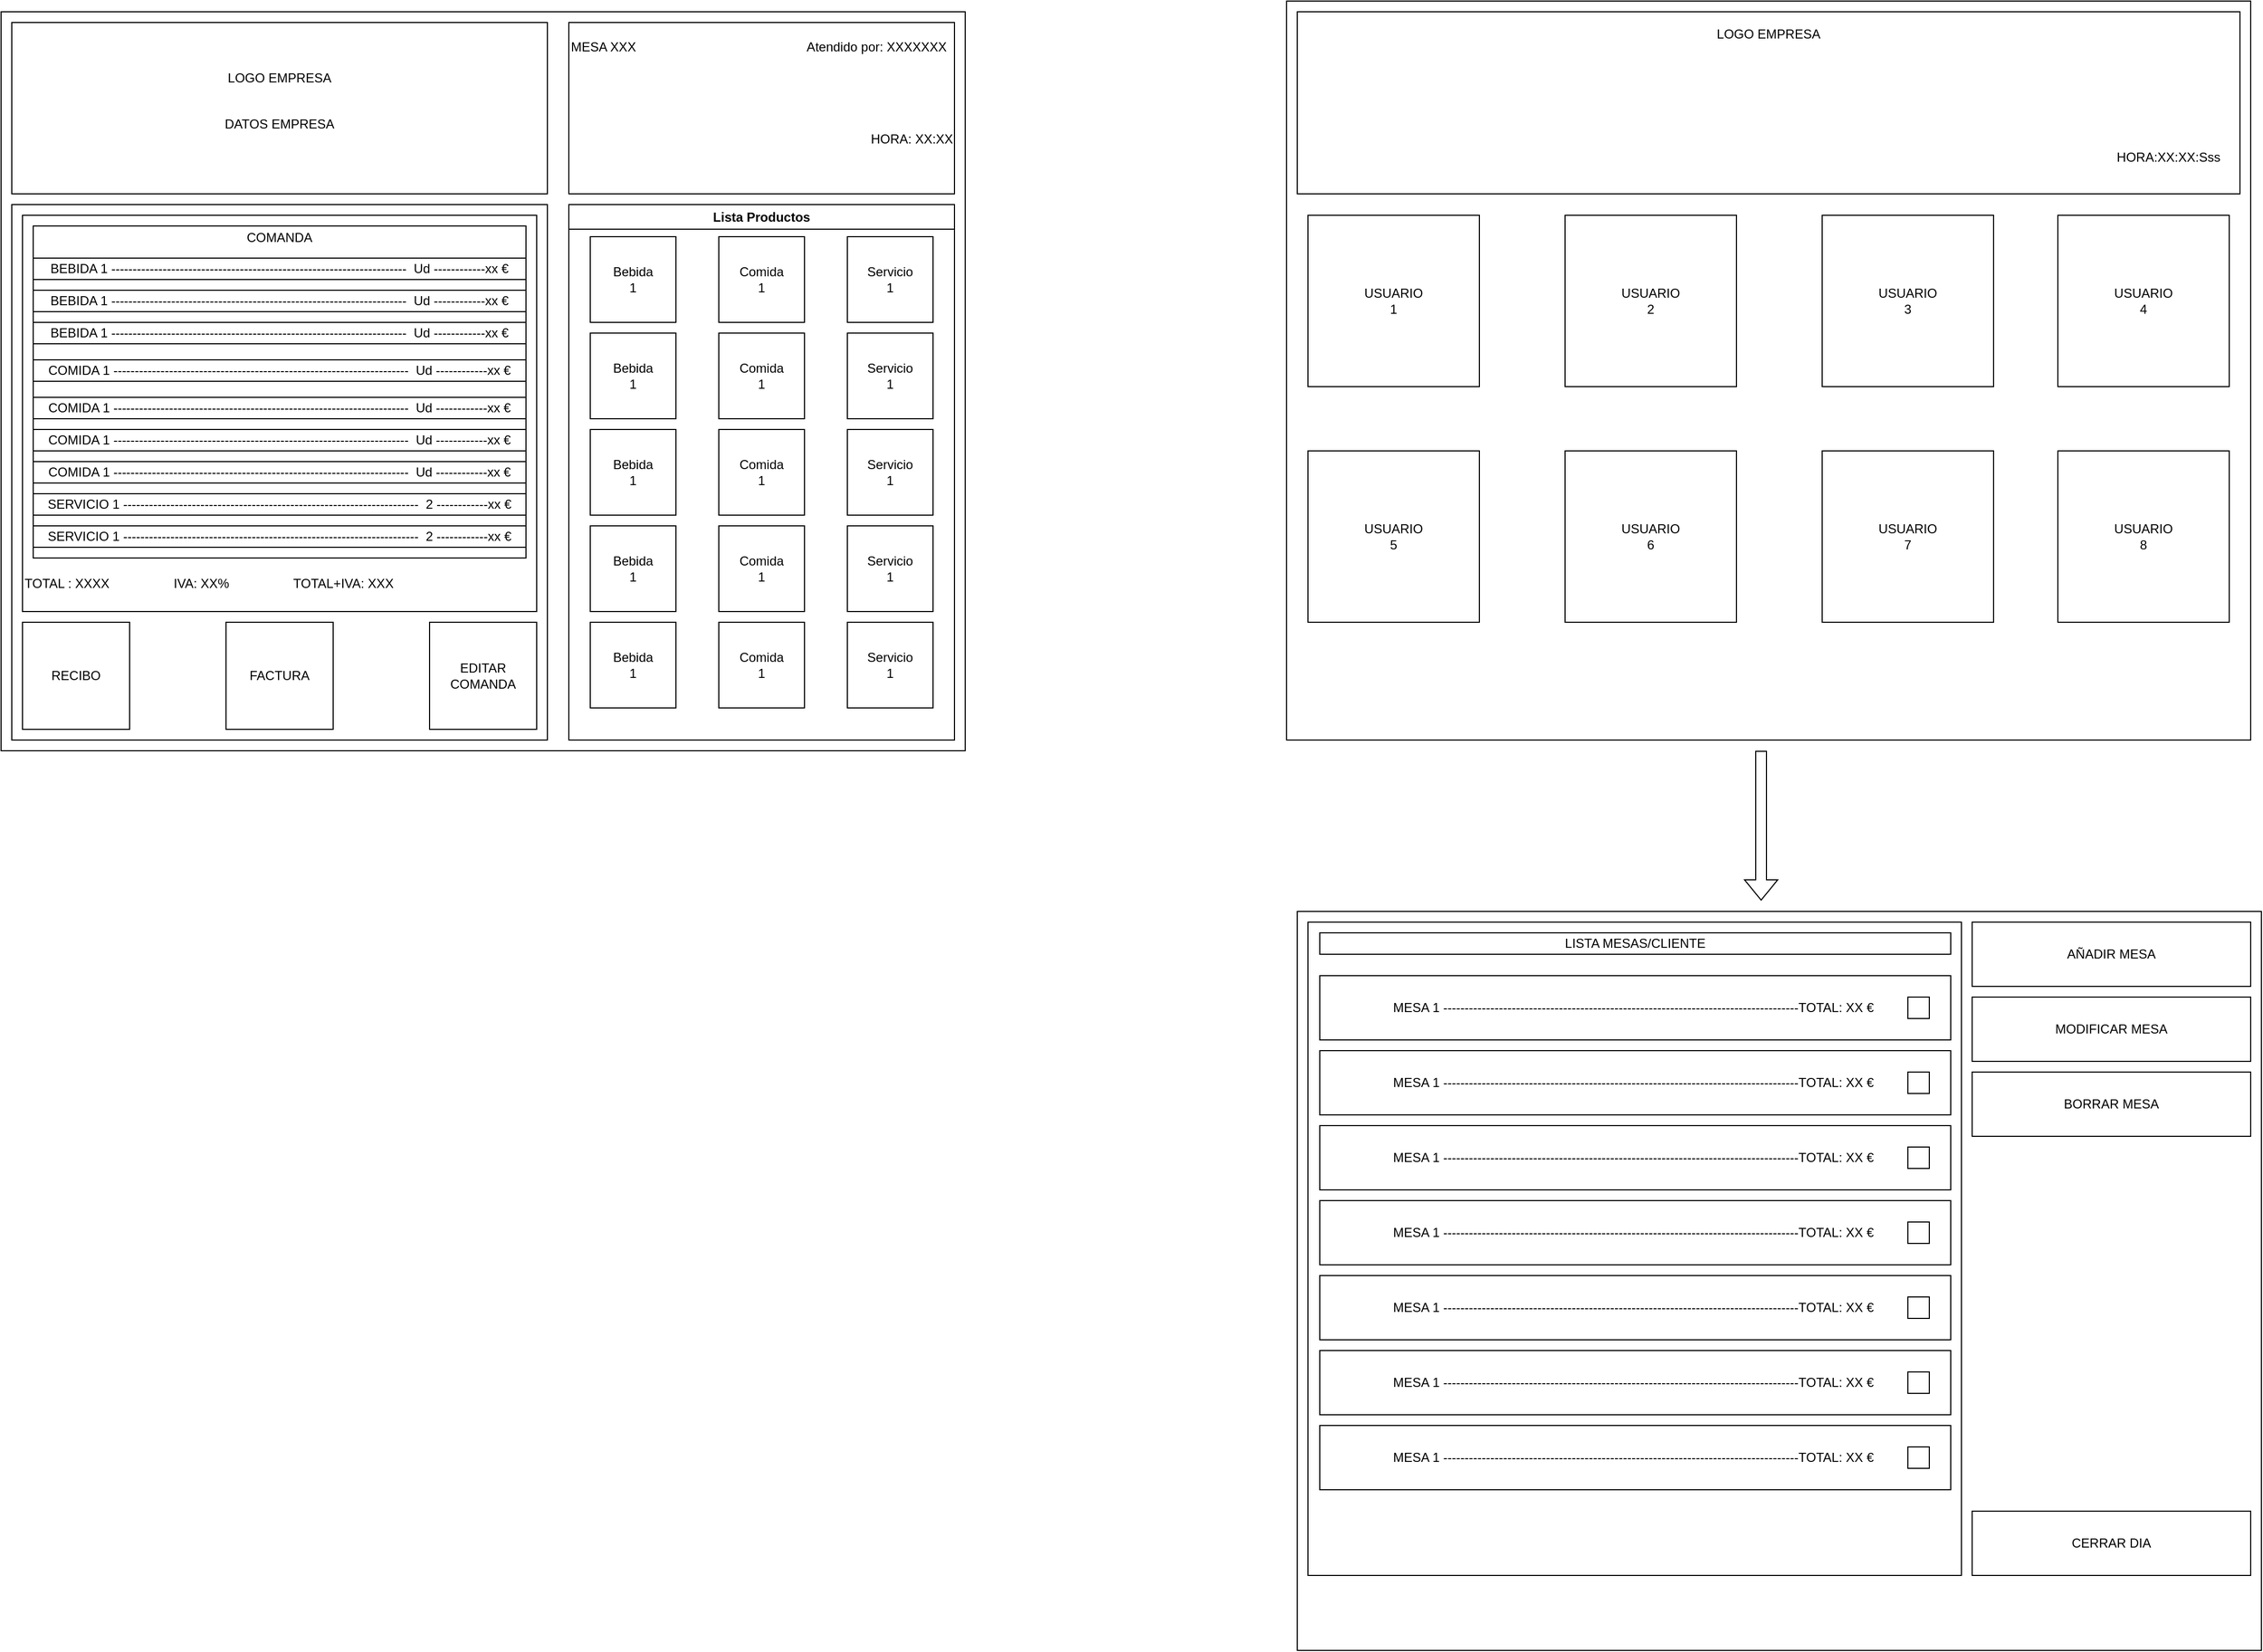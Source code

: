 <mxfile version="25.0.0">
  <diagram name="Página-1" id="6tgcw6o7fmHUCa92gxW-">
    <mxGraphModel dx="1434" dy="746" grid="1" gridSize="10" guides="1" tooltips="1" connect="1" arrows="1" fold="1" page="1" pageScale="1" pageWidth="827" pageHeight="1169" math="0" shadow="0">
      <root>
        <mxCell id="0" />
        <mxCell id="1" parent="0" />
        <mxCell id="gXYHgQvByhNv6nCS-I8w-2" value="" style="rounded=0;whiteSpace=wrap;html=1;" vertex="1" parent="1">
          <mxGeometry x="10" y="30" width="900" height="690" as="geometry" />
        </mxCell>
        <mxCell id="gXYHgQvByhNv6nCS-I8w-7" value="" style="whiteSpace=wrap;html=1;aspect=fixed;" vertex="1" parent="1">
          <mxGeometry x="20" y="210" width="500" height="500" as="geometry" />
        </mxCell>
        <mxCell id="gXYHgQvByhNv6nCS-I8w-47" value="&lt;div&gt;&lt;br&gt;&lt;/div&gt;&lt;div&gt;&lt;br&gt;&lt;/div&gt;&lt;div&gt;&lt;br&gt;&lt;/div&gt;&lt;div&gt;&lt;br&gt;&lt;/div&gt;&lt;div&gt;&lt;br&gt;&lt;/div&gt;&lt;div&gt;&lt;br&gt;&lt;/div&gt;&lt;div&gt;&lt;br&gt;&lt;/div&gt;&lt;div&gt;&lt;br&gt;&lt;/div&gt;&lt;div&gt;&lt;br&gt;&lt;/div&gt;&lt;div&gt;&lt;br&gt;&lt;/div&gt;&lt;div&gt;&lt;br&gt;&lt;/div&gt;&lt;div&gt;&lt;br&gt;&lt;/div&gt;&lt;div&gt;&lt;br&gt;&lt;/div&gt;&lt;div&gt;&lt;br&gt;&lt;/div&gt;&lt;div&gt;&lt;br&gt;&lt;/div&gt;&lt;div&gt;&lt;br&gt;&lt;/div&gt;&lt;div&gt;&lt;br&gt;&lt;/div&gt;&lt;div&gt;&lt;br&gt;&lt;/div&gt;&lt;div&gt;&lt;br&gt;&lt;/div&gt;&lt;div&gt;&lt;br&gt;&lt;/div&gt;&lt;div&gt;&lt;br&gt;&lt;/div&gt;&lt;div&gt;&lt;br&gt;&lt;/div&gt;TOTAL : XXXX&amp;nbsp; &amp;nbsp; &amp;nbsp; &amp;nbsp; &amp;nbsp; &amp;nbsp; &amp;nbsp; &amp;nbsp; &amp;nbsp; IVA: XX%&amp;nbsp; &amp;nbsp; &amp;nbsp; &amp;nbsp; &amp;nbsp; &amp;nbsp; &amp;nbsp; &amp;nbsp; &amp;nbsp; TOTAL+IVA: XXX&amp;nbsp; &amp;nbsp; &amp;nbsp; &amp;nbsp; &amp;nbsp; &amp;nbsp; &amp;nbsp;&amp;nbsp;" style="rounded=0;whiteSpace=wrap;html=1;align=left;" vertex="1" parent="1">
          <mxGeometry x="30" y="220" width="480" height="370" as="geometry" />
        </mxCell>
        <mxCell id="gXYHgQvByhNv6nCS-I8w-17" value="FACTURA" style="whiteSpace=wrap;html=1;aspect=fixed;" vertex="1" parent="1">
          <mxGeometry x="220" y="600" width="100" height="100" as="geometry" />
        </mxCell>
        <mxCell id="gXYHgQvByhNv6nCS-I8w-18" value="RECIBO" style="whiteSpace=wrap;html=1;aspect=fixed;" vertex="1" parent="1">
          <mxGeometry x="30" y="600" width="100" height="100" as="geometry" />
        </mxCell>
        <mxCell id="gXYHgQvByhNv6nCS-I8w-19" value="EDITAR COMANDA" style="whiteSpace=wrap;html=1;aspect=fixed;" vertex="1" parent="1">
          <mxGeometry x="410" y="600" width="100" height="100" as="geometry" />
        </mxCell>
        <mxCell id="gXYHgQvByhNv6nCS-I8w-26" style="edgeStyle=orthogonalEdgeStyle;rounded=0;orthogonalLoop=1;jettySize=auto;html=1;exitX=0.5;exitY=1;exitDx=0;exitDy=0;" edge="1" parent="1" source="gXYHgQvByhNv6nCS-I8w-7" target="gXYHgQvByhNv6nCS-I8w-7">
          <mxGeometry relative="1" as="geometry" />
        </mxCell>
        <mxCell id="gXYHgQvByhNv6nCS-I8w-27" value="Lista Productos" style="swimlane;whiteSpace=wrap;html=1;" vertex="1" parent="1">
          <mxGeometry x="540" y="210" width="360" height="500" as="geometry" />
        </mxCell>
        <mxCell id="gXYHgQvByhNv6nCS-I8w-28" value="Bebida&lt;div&gt;1&lt;/div&gt;" style="whiteSpace=wrap;html=1;aspect=fixed;" vertex="1" parent="gXYHgQvByhNv6nCS-I8w-27">
          <mxGeometry x="20" y="30" width="80" height="80" as="geometry" />
        </mxCell>
        <mxCell id="gXYHgQvByhNv6nCS-I8w-30" value="Bebida&lt;div&gt;1&lt;/div&gt;" style="whiteSpace=wrap;html=1;aspect=fixed;" vertex="1" parent="gXYHgQvByhNv6nCS-I8w-27">
          <mxGeometry x="20" y="300" width="80" height="80" as="geometry" />
        </mxCell>
        <mxCell id="gXYHgQvByhNv6nCS-I8w-29" value="Bebida&lt;div&gt;1&lt;/div&gt;" style="whiteSpace=wrap;html=1;aspect=fixed;" vertex="1" parent="gXYHgQvByhNv6nCS-I8w-27">
          <mxGeometry x="20" y="210" width="80" height="80" as="geometry" />
        </mxCell>
        <mxCell id="gXYHgQvByhNv6nCS-I8w-36" value="Comida&lt;div&gt;1&lt;/div&gt;" style="whiteSpace=wrap;html=1;aspect=fixed;" vertex="1" parent="gXYHgQvByhNv6nCS-I8w-27">
          <mxGeometry x="140" y="390" width="80" height="80" as="geometry" />
        </mxCell>
        <mxCell id="gXYHgQvByhNv6nCS-I8w-33" value="Comida&lt;div&gt;1&lt;/div&gt;" style="whiteSpace=wrap;html=1;aspect=fixed;" vertex="1" parent="gXYHgQvByhNv6nCS-I8w-27">
          <mxGeometry x="140" y="120" width="80" height="80" as="geometry" />
        </mxCell>
        <mxCell id="gXYHgQvByhNv6nCS-I8w-40" value="Servicio&lt;div&gt;1&lt;/div&gt;" style="whiteSpace=wrap;html=1;aspect=fixed;" vertex="1" parent="gXYHgQvByhNv6nCS-I8w-27">
          <mxGeometry x="260" y="210" width="80" height="80" as="geometry" />
        </mxCell>
        <mxCell id="gXYHgQvByhNv6nCS-I8w-41" value="Servicio&lt;div&gt;1&lt;/div&gt;" style="whiteSpace=wrap;html=1;aspect=fixed;" vertex="1" parent="gXYHgQvByhNv6nCS-I8w-27">
          <mxGeometry x="260" y="120" width="80" height="80" as="geometry" />
        </mxCell>
        <mxCell id="gXYHgQvByhNv6nCS-I8w-39" value="Servicio&lt;div&gt;1&lt;/div&gt;" style="whiteSpace=wrap;html=1;aspect=fixed;" vertex="1" parent="gXYHgQvByhNv6nCS-I8w-27">
          <mxGeometry x="260" y="300" width="80" height="80" as="geometry" />
        </mxCell>
        <mxCell id="gXYHgQvByhNv6nCS-I8w-35" value="Bebida&lt;div&gt;1&lt;/div&gt;" style="whiteSpace=wrap;html=1;aspect=fixed;" vertex="1" parent="gXYHgQvByhNv6nCS-I8w-27">
          <mxGeometry x="20" y="120" width="80" height="80" as="geometry" />
        </mxCell>
        <mxCell id="gXYHgQvByhNv6nCS-I8w-37" value="Comida&lt;div&gt;1&lt;/div&gt;" style="whiteSpace=wrap;html=1;aspect=fixed;" vertex="1" parent="gXYHgQvByhNv6nCS-I8w-27">
          <mxGeometry x="140" y="210" width="80" height="80" as="geometry" />
        </mxCell>
        <mxCell id="gXYHgQvByhNv6nCS-I8w-31" value="Bebida&lt;div&gt;1&lt;/div&gt;" style="whiteSpace=wrap;html=1;aspect=fixed;" vertex="1" parent="1">
          <mxGeometry x="560" y="600" width="80" height="80" as="geometry" />
        </mxCell>
        <mxCell id="gXYHgQvByhNv6nCS-I8w-32" value="Servicio&lt;div&gt;1&lt;/div&gt;" style="whiteSpace=wrap;html=1;aspect=fixed;" vertex="1" parent="1">
          <mxGeometry x="800" y="600" width="80" height="80" as="geometry" />
        </mxCell>
        <mxCell id="gXYHgQvByhNv6nCS-I8w-34" value="Comida&lt;div&gt;1&lt;/div&gt;" style="whiteSpace=wrap;html=1;aspect=fixed;" vertex="1" parent="1">
          <mxGeometry x="680" y="240" width="80" height="80" as="geometry" />
        </mxCell>
        <mxCell id="gXYHgQvByhNv6nCS-I8w-38" value="Servicio&lt;div&gt;1&lt;/div&gt;" style="whiteSpace=wrap;html=1;aspect=fixed;" vertex="1" parent="1">
          <mxGeometry x="800" y="240" width="80" height="80" as="geometry" />
        </mxCell>
        <mxCell id="gXYHgQvByhNv6nCS-I8w-42" value="Comida&lt;div&gt;1&lt;/div&gt;" style="whiteSpace=wrap;html=1;aspect=fixed;" vertex="1" parent="1">
          <mxGeometry x="680" y="510" width="80" height="80" as="geometry" />
        </mxCell>
        <mxCell id="gXYHgQvByhNv6nCS-I8w-48" value="LOGO EMPRESA&lt;div&gt;&lt;br&gt;&lt;/div&gt;&lt;div&gt;&lt;br&gt;&lt;/div&gt;&lt;div&gt;DATOS EMPRESA&lt;/div&gt;&lt;div&gt;&lt;br&gt;&lt;/div&gt;" style="rounded=0;whiteSpace=wrap;html=1;" vertex="1" parent="1">
          <mxGeometry x="20" y="40" width="500" height="160" as="geometry" />
        </mxCell>
        <mxCell id="gXYHgQvByhNv6nCS-I8w-49" value="MESA XXX&amp;nbsp; &amp;nbsp; &amp;nbsp; &amp;nbsp; &amp;nbsp; &amp;nbsp; &amp;nbsp; &amp;nbsp; &amp;nbsp; &amp;nbsp; &amp;nbsp; &amp;nbsp; &amp;nbsp; &amp;nbsp; &amp;nbsp; &amp;nbsp; &amp;nbsp; &amp;nbsp; &amp;nbsp; &amp;nbsp; &amp;nbsp; &amp;nbsp; &amp;nbsp; &amp;nbsp; Atendido por: XXXXXXX&lt;div&gt;&lt;br&gt;&lt;/div&gt;&lt;div&gt;&lt;br&gt;&lt;/div&gt;&lt;div&gt;&lt;br&gt;&lt;/div&gt;&lt;div&gt;&lt;br&gt;&lt;/div&gt;&lt;div&gt;&lt;br&gt;&lt;/div&gt;&lt;blockquote style=&quot;margin: 0 0 0 40px; border: none; padding: 0px;&quot;&gt;&lt;blockquote style=&quot;margin: 0 0 0 40px; border: none; padding: 0px;&quot;&gt;&lt;blockquote style=&quot;margin: 0 0 0 40px; border: none; padding: 0px;&quot;&gt;&lt;blockquote style=&quot;margin: 0 0 0 40px; border: none; padding: 0px;&quot;&gt;&lt;blockquote style=&quot;margin: 0 0 0 40px; border: none; padding: 0px;&quot;&gt;&lt;blockquote style=&quot;margin: 0 0 0 40px; border: none; padding: 0px;&quot;&gt;&lt;blockquote style=&quot;margin: 0 0 0 40px; border: none; padding: 0px;&quot;&gt;&lt;div&gt;HORA: XX:XX&lt;/div&gt;&lt;/blockquote&gt;&lt;/blockquote&gt;&lt;/blockquote&gt;&lt;/blockquote&gt;&lt;/blockquote&gt;&lt;/blockquote&gt;&lt;/blockquote&gt;&lt;div&gt;&lt;br&gt;&lt;/div&gt;&lt;div&gt;&lt;br&gt;&lt;/div&gt;" style="rounded=0;whiteSpace=wrap;html=1;align=left;" vertex="1" parent="1">
          <mxGeometry x="540" y="40" width="360" height="160" as="geometry" />
        </mxCell>
        <mxCell id="gXYHgQvByhNv6nCS-I8w-50" value="" style="rounded=0;whiteSpace=wrap;html=1;" vertex="1" parent="1">
          <mxGeometry x="1210" y="20" width="900" height="690" as="geometry" />
        </mxCell>
        <mxCell id="gXYHgQvByhNv6nCS-I8w-51" value="LOGO EMPRESA&lt;div&gt;&lt;br&gt;&lt;/div&gt;&lt;div&gt;&lt;br&gt;&lt;/div&gt;&lt;div&gt;&lt;br&gt;&lt;/div&gt;&lt;div&gt;&lt;br&gt;&lt;/div&gt;&lt;div&gt;&lt;br&gt;&lt;/div&gt;&lt;div style=&quot;text-align: left;&quot;&gt;&lt;br&gt;&lt;/div&gt;&lt;div&gt;&lt;br&gt;&lt;/div&gt;&lt;div&gt;&lt;span style=&quot;white-space: pre;&quot;&gt;&#x9;&lt;/span&gt;&lt;span style=&quot;white-space: pre;&quot;&gt;&#x9;&lt;/span&gt;&lt;span style=&quot;white-space: pre;&quot;&gt;&#x9;&lt;/span&gt;&lt;span style=&quot;white-space: pre;&quot;&gt;&#x9;&lt;/span&gt;&lt;span style=&quot;white-space: pre;&quot;&gt;&#x9;&lt;/span&gt;&lt;span style=&quot;white-space: pre;&quot;&gt;&#x9;&lt;/span&gt;&lt;span style=&quot;white-space: pre;&quot;&gt;&#x9;&lt;/span&gt;&lt;span style=&quot;white-space: pre;&quot;&gt;&#x9;&lt;/span&gt;&lt;span style=&quot;white-space: pre;&quot;&gt;&#x9;&lt;/span&gt;&lt;span style=&quot;white-space: pre;&quot;&gt;&#x9;&lt;/span&gt;&lt;span style=&quot;white-space: pre;&quot;&gt;&#x9;&lt;/span&gt;&lt;span style=&quot;white-space: pre;&quot;&gt;&#x9;&lt;/span&gt;&lt;span style=&quot;white-space: pre;&quot;&gt;&#x9;&lt;/span&gt;&lt;span style=&quot;white-space: pre;&quot;&gt;&#x9;&lt;/span&gt;&lt;span style=&quot;white-space: pre;&quot;&gt;&#x9;&lt;/span&gt;&lt;span style=&quot;white-space: pre;&quot;&gt;&#x9;&lt;/span&gt;&lt;span style=&quot;white-space: pre;&quot;&gt;&#x9;&lt;/span&gt;&lt;span style=&quot;white-space: pre;&quot;&gt;&#x9;&lt;/span&gt;&lt;span style=&quot;white-space: pre;&quot;&gt;&#x9;&lt;/span&gt;&lt;span style=&quot;white-space: pre;&quot;&gt;&#x9;&lt;/span&gt;&lt;span style=&quot;white-space: pre;&quot;&gt;&#x9;&lt;/span&gt;&lt;span style=&quot;white-space: pre;&quot;&gt;&#x9;&lt;/span&gt;&lt;span style=&quot;white-space: pre;&quot;&gt;&#x9;&lt;/span&gt;&lt;span style=&quot;white-space: pre;&quot;&gt;&#x9;&lt;/span&gt;&lt;span style=&quot;white-space: pre;&quot;&gt;&#x9;&lt;/span&gt;&lt;span style=&quot;white-space: pre;&quot;&gt;&#x9;&lt;/span&gt;&lt;span style=&quot;white-space: pre;&quot;&gt;&#x9;&lt;/span&gt;&lt;span style=&quot;white-space: pre;&quot;&gt;&#x9;&lt;/span&gt;HORA:XX:XX:Sss&lt;/div&gt;&lt;div style=&quot;padding-top: 0px; padding-right: 0px; padding-left: 0px;&quot;&gt;&lt;br&gt;&lt;/div&gt;" style="rounded=0;whiteSpace=wrap;html=1;" vertex="1" parent="1">
          <mxGeometry x="1220" y="30" width="880" height="170" as="geometry" />
        </mxCell>
        <mxCell id="gXYHgQvByhNv6nCS-I8w-52" value="USUARIO&lt;div&gt;1&lt;/div&gt;" style="whiteSpace=wrap;html=1;aspect=fixed;" vertex="1" parent="1">
          <mxGeometry x="1230" y="220" width="160" height="160" as="geometry" />
        </mxCell>
        <mxCell id="gXYHgQvByhNv6nCS-I8w-53" value="USUARIO&lt;div&gt;2&lt;/div&gt;" style="whiteSpace=wrap;html=1;aspect=fixed;" vertex="1" parent="1">
          <mxGeometry x="1470" y="220" width="160" height="160" as="geometry" />
        </mxCell>
        <mxCell id="gXYHgQvByhNv6nCS-I8w-54" value="USUARIO&lt;div&gt;3&lt;/div&gt;" style="whiteSpace=wrap;html=1;aspect=fixed;" vertex="1" parent="1">
          <mxGeometry x="1710" y="220" width="160" height="160" as="geometry" />
        </mxCell>
        <mxCell id="gXYHgQvByhNv6nCS-I8w-55" value="USUARIO&lt;div&gt;4&lt;/div&gt;" style="whiteSpace=wrap;html=1;aspect=fixed;" vertex="1" parent="1">
          <mxGeometry x="1930" y="220" width="160" height="160" as="geometry" />
        </mxCell>
        <mxCell id="gXYHgQvByhNv6nCS-I8w-56" value="USUARIO&lt;div&gt;5&lt;/div&gt;" style="whiteSpace=wrap;html=1;aspect=fixed;" vertex="1" parent="1">
          <mxGeometry x="1230" y="440" width="160" height="160" as="geometry" />
        </mxCell>
        <mxCell id="gXYHgQvByhNv6nCS-I8w-57" value="USUARIO&lt;div&gt;6&lt;/div&gt;" style="whiteSpace=wrap;html=1;aspect=fixed;" vertex="1" parent="1">
          <mxGeometry x="1470" y="440" width="160" height="160" as="geometry" />
        </mxCell>
        <mxCell id="gXYHgQvByhNv6nCS-I8w-58" value="USUARIO&lt;div&gt;8&lt;/div&gt;" style="whiteSpace=wrap;html=1;aspect=fixed;" vertex="1" parent="1">
          <mxGeometry x="1930" y="440" width="160" height="160" as="geometry" />
        </mxCell>
        <mxCell id="gXYHgQvByhNv6nCS-I8w-59" value="USUARIO&lt;div&gt;7&lt;/div&gt;" style="whiteSpace=wrap;html=1;aspect=fixed;" vertex="1" parent="1">
          <mxGeometry x="1710" y="440" width="160" height="160" as="geometry" />
        </mxCell>
        <mxCell id="gXYHgQvByhNv6nCS-I8w-60" value="" style="shape=flexArrow;endArrow=classic;html=1;rounded=0;" edge="1" parent="1">
          <mxGeometry width="50" height="50" relative="1" as="geometry">
            <mxPoint x="1653" y="720" as="sourcePoint" />
            <mxPoint x="1653" y="860" as="targetPoint" />
          </mxGeometry>
        </mxCell>
        <mxCell id="gXYHgQvByhNv6nCS-I8w-61" value="" style="rounded=0;whiteSpace=wrap;html=1;" vertex="1" parent="1">
          <mxGeometry x="1220" y="870" width="900" height="690" as="geometry" />
        </mxCell>
        <mxCell id="gXYHgQvByhNv6nCS-I8w-62" value="" style="whiteSpace=wrap;html=1;aspect=fixed;" vertex="1" parent="1">
          <mxGeometry x="1230" y="880" width="610" height="610" as="geometry" />
        </mxCell>
        <mxCell id="gXYHgQvByhNv6nCS-I8w-63" value="AÑADIR MESA" style="rounded=0;whiteSpace=wrap;html=1;" vertex="1" parent="1">
          <mxGeometry x="1850" y="880" width="260" height="60" as="geometry" />
        </mxCell>
        <mxCell id="gXYHgQvByhNv6nCS-I8w-64" value="BORRAR MESA" style="rounded=0;whiteSpace=wrap;html=1;" vertex="1" parent="1">
          <mxGeometry x="1850" y="1020" width="260" height="60" as="geometry" />
        </mxCell>
        <mxCell id="gXYHgQvByhNv6nCS-I8w-65" value="MODIFICAR MESA" style="rounded=0;whiteSpace=wrap;html=1;" vertex="1" parent="1">
          <mxGeometry x="1850" y="950" width="260" height="60" as="geometry" />
        </mxCell>
        <mxCell id="gXYHgQvByhNv6nCS-I8w-66" value="CERRAR DIA" style="rounded=0;whiteSpace=wrap;html=1;" vertex="1" parent="1">
          <mxGeometry x="1850" y="1430" width="260" height="60" as="geometry" />
        </mxCell>
        <mxCell id="gXYHgQvByhNv6nCS-I8w-67" value="LISTA MESAS/CLIENTE" style="rounded=0;whiteSpace=wrap;html=1;" vertex="1" parent="1">
          <mxGeometry x="1241" y="890" width="589" height="20" as="geometry" />
        </mxCell>
        <mxCell id="gXYHgQvByhNv6nCS-I8w-68" value="MESA 1 -----------------------------------------------------------------------------------TOTAL: XX €&amp;nbsp;" style="rounded=0;whiteSpace=wrap;html=1;" vertex="1" parent="1">
          <mxGeometry x="1241" y="930" width="589" height="60" as="geometry" />
        </mxCell>
        <mxCell id="gXYHgQvByhNv6nCS-I8w-69" value="MESA 1 -----------------------------------------------------------------------------------TOTAL: XX €&amp;nbsp;" style="rounded=0;whiteSpace=wrap;html=1;" vertex="1" parent="1">
          <mxGeometry x="1241" y="1000" width="589" height="60" as="geometry" />
        </mxCell>
        <mxCell id="gXYHgQvByhNv6nCS-I8w-70" value="MESA 1 -----------------------------------------------------------------------------------TOTAL: XX €&amp;nbsp;" style="rounded=0;whiteSpace=wrap;html=1;" vertex="1" parent="1">
          <mxGeometry x="1241" y="1070" width="589" height="60" as="geometry" />
        </mxCell>
        <mxCell id="gXYHgQvByhNv6nCS-I8w-71" value="MESA 1 -----------------------------------------------------------------------------------TOTAL: XX €&amp;nbsp;" style="rounded=0;whiteSpace=wrap;html=1;" vertex="1" parent="1">
          <mxGeometry x="1241" y="1140" width="589" height="60" as="geometry" />
        </mxCell>
        <mxCell id="gXYHgQvByhNv6nCS-I8w-72" value="MESA 1 -----------------------------------------------------------------------------------TOTAL: XX €&amp;nbsp;" style="rounded=0;whiteSpace=wrap;html=1;" vertex="1" parent="1">
          <mxGeometry x="1241" y="1210" width="589" height="60" as="geometry" />
        </mxCell>
        <mxCell id="gXYHgQvByhNv6nCS-I8w-73" value="MESA 1 -----------------------------------------------------------------------------------TOTAL: XX €&amp;nbsp;" style="rounded=0;whiteSpace=wrap;html=1;" vertex="1" parent="1">
          <mxGeometry x="1241" y="1280" width="589" height="60" as="geometry" />
        </mxCell>
        <mxCell id="gXYHgQvByhNv6nCS-I8w-74" value="MESA 1 -----------------------------------------------------------------------------------TOTAL: XX €&amp;nbsp;" style="rounded=0;whiteSpace=wrap;html=1;" vertex="1" parent="1">
          <mxGeometry x="1241" y="1350" width="589" height="60" as="geometry" />
        </mxCell>
        <mxCell id="gXYHgQvByhNv6nCS-I8w-75" value="" style="whiteSpace=wrap;html=1;aspect=fixed;" vertex="1" parent="1">
          <mxGeometry x="1790" y="950" width="20" height="20" as="geometry" />
        </mxCell>
        <mxCell id="gXYHgQvByhNv6nCS-I8w-76" value="" style="whiteSpace=wrap;html=1;aspect=fixed;" vertex="1" parent="1">
          <mxGeometry x="1790" y="1020" width="20" height="20" as="geometry" />
        </mxCell>
        <mxCell id="gXYHgQvByhNv6nCS-I8w-77" value="" style="whiteSpace=wrap;html=1;aspect=fixed;" vertex="1" parent="1">
          <mxGeometry x="1790" y="1090" width="20" height="20" as="geometry" />
        </mxCell>
        <mxCell id="gXYHgQvByhNv6nCS-I8w-78" value="" style="whiteSpace=wrap;html=1;aspect=fixed;" vertex="1" parent="1">
          <mxGeometry x="1790" y="1160" width="20" height="20" as="geometry" />
        </mxCell>
        <mxCell id="gXYHgQvByhNv6nCS-I8w-79" value="" style="whiteSpace=wrap;html=1;aspect=fixed;" vertex="1" parent="1">
          <mxGeometry x="1790" y="1230" width="20" height="20" as="geometry" />
        </mxCell>
        <mxCell id="gXYHgQvByhNv6nCS-I8w-80" value="" style="whiteSpace=wrap;html=1;aspect=fixed;" vertex="1" parent="1">
          <mxGeometry x="1790" y="1300" width="20" height="20" as="geometry" />
        </mxCell>
        <mxCell id="gXYHgQvByhNv6nCS-I8w-81" value="" style="whiteSpace=wrap;html=1;aspect=fixed;" vertex="1" parent="1">
          <mxGeometry x="1790" y="1370" width="20" height="20" as="geometry" />
        </mxCell>
        <mxCell id="gXYHgQvByhNv6nCS-I8w-82" value="COMANDA&lt;div&gt;&lt;br&gt;&lt;/div&gt;&lt;div&gt;&lt;br&gt;&lt;/div&gt;&lt;div&gt;&lt;br&gt;&lt;/div&gt;&lt;div&gt;&lt;br&gt;&lt;/div&gt;&lt;div&gt;&lt;br&gt;&lt;/div&gt;&lt;div&gt;&lt;br&gt;&lt;/div&gt;&lt;div&gt;&lt;br&gt;&lt;/div&gt;&lt;div&gt;&lt;br&gt;&lt;/div&gt;&lt;div&gt;&lt;br&gt;&lt;/div&gt;&lt;div&gt;&lt;br&gt;&lt;/div&gt;&lt;div&gt;&lt;br&gt;&lt;/div&gt;&lt;div&gt;&lt;br&gt;&lt;/div&gt;&lt;div&gt;&lt;br&gt;&lt;/div&gt;&lt;div&gt;&lt;br&gt;&lt;/div&gt;&lt;div&gt;&lt;br&gt;&lt;/div&gt;&lt;div&gt;&lt;br&gt;&lt;/div&gt;&lt;div&gt;&lt;br&gt;&lt;/div&gt;&lt;div&gt;&lt;br&gt;&lt;/div&gt;&lt;div&gt;&lt;br&gt;&lt;/div&gt;&lt;div&gt;&lt;br&gt;&lt;/div&gt;" style="rounded=0;whiteSpace=wrap;html=1;" vertex="1" parent="1">
          <mxGeometry x="40" y="230" width="460" height="310" as="geometry" />
        </mxCell>
        <mxCell id="gXYHgQvByhNv6nCS-I8w-83" value="BEBIDA 1 ---------------------------------------------------------------------&amp;nbsp; Ud ------------xx €&lt;span style=&quot;color: rgba(0, 0, 0, 0); font-family: monospace; font-size: 0px; text-align: start; text-wrap-mode: nowrap;&quot;&gt;%3CmxGraphModel%3E%3Croot%3E%3CmxCell%20id%3D%220%22%2F%3E%3CmxCell%20id%3D%221%22%20parent%3D%220%22%2F%3E%3CmxCell%20id%3D%222%22%20value%3D%22COMANDA%22%20style%3D%22rounded%3D0%3BwhiteSpace%3Dwrap%3Bhtml%3D1%3B%22%20vertex%3D%221%22%20parent%3D%221%22%3E%3CmxGeometry%20x%3D%2240%22%20y%3D%22230%22%20width%3D%22460%22%20height%3D%2220%22%20as%3D%22geometry%22%2F%3E%3C%2FmxCell%3E%3C%2Froot%3E%3C%2FmxGraphModel%3E&lt;/span&gt;" style="rounded=0;whiteSpace=wrap;html=1;" vertex="1" parent="1">
          <mxGeometry x="40" y="260" width="460" height="20" as="geometry" />
        </mxCell>
        <mxCell id="gXYHgQvByhNv6nCS-I8w-84" value="BEBIDA 1 ---------------------------------------------------------------------&amp;nbsp; Ud ------------xx €&lt;span style=&quot;text-wrap-mode: nowrap; color: rgba(0, 0, 0, 0); font-family: monospace; font-size: 0px; text-align: start;&quot;&gt;%3CmxGraphModel%3E%3Croot%3E%3CmxCell%20id%3D%220%22%2F%3E%3CmxCell%20id%3D%221%22%20parent%3D%220%22%2F%3E%3CmxCell%20id%3D%222%22%20value%3D%22COMANDA%22%20style%3D%22rounded%3D0%3BwhiteSpace%3Dwrap%3Bhtml%3D1%3B%22%20vertex%3D%221%22%20parent%3D%221%22%3E%3CmxGeometry%20x%3D%2240%22%20y%3D%22230%22%20width%3D%22460%22%20height%3D%2220%22%20as%3D%22geometry%22%2F%3E%3C%2FmxCell%3E%3C%2Froot%3E%3C%2FmxGraphModel%3E&lt;/span&gt;" style="rounded=0;whiteSpace=wrap;html=1;" vertex="1" parent="1">
          <mxGeometry x="40" y="290" width="460" height="20" as="geometry" />
        </mxCell>
        <mxCell id="gXYHgQvByhNv6nCS-I8w-85" value="BEBIDA 1 ---------------------------------------------------------------------&amp;nbsp; Ud ------------xx €&lt;span style=&quot;text-wrap-mode: nowrap; color: rgba(0, 0, 0, 0); font-family: monospace; font-size: 0px; text-align: start;&quot;&gt;%3CmxGraphModel%3E%3Croot%3E%3CmxCell%20id%3D%220%22%2F%3E%3CmxCell%20id%3D%221%22%20parent%3D%220%22%2F%3E%3CmxCell%20id%3D%222%22%20value%3D%22COMANDA%22%20style%3D%22rounded%3D0%3BwhiteSpace%3Dwrap%3Bhtml%3D1%3B%22%20vertex%3D%221%22%20parent%3D%221%22%3E%3CmxGeometry%20x%3D%2240%22%20y%3D%22230%22%20width%3D%22460%22%20height%3D%2220%22%20as%3D%22geometry%22%2F%3E%3C%2FmxCell%3E%3C%2Froot%3E%3C%2FmxGraphModel%3E&lt;/span&gt;" style="rounded=0;whiteSpace=wrap;html=1;" vertex="1" parent="1">
          <mxGeometry x="40" y="320" width="460" height="20" as="geometry" />
        </mxCell>
        <mxCell id="gXYHgQvByhNv6nCS-I8w-86" value="COMIDA 1 ---------------------------------------------------------------------&amp;nbsp; Ud ------------xx €&lt;span style=&quot;text-wrap-mode: nowrap; color: rgba(0, 0, 0, 0); font-family: monospace; font-size: 0px; text-align: start;&quot;&gt;%3CmxGraphModel%3E%3Croot%3E%3CmxCell%20id%3D%220%22%2F%3E%3CmxCell%20id%3D%221%22%20parent%3D%220%22%2F%3E%3CmxCell%20id%3D%222%22%20value%3D%22COMANDA%22%20style%3D%22rounded%3D0%3BwhiteSpace%3Dwrap%3Bhtml%3D1%3B%22%20vertex%3D%221%22%20parent%3D%221%22%3E%3CmxGeometry%20x%3D%2240%22%20y%3D%22230%22%20width%3D%22460%22%20height%3D%2220%22%20as%3D%22geometry%22%2F%3E%3C%2FmxCell%3E%3C%2Froot%3E%3C%2FmxGraphModel%3E&lt;/span&gt;" style="rounded=0;whiteSpace=wrap;html=1;" vertex="1" parent="1">
          <mxGeometry x="40" y="355" width="460" height="20" as="geometry" />
        </mxCell>
        <mxCell id="gXYHgQvByhNv6nCS-I8w-87" value="COMIDA 1 ---------------------------------------------------------------------&amp;nbsp; Ud ------------xx €&lt;span style=&quot;text-wrap-mode: nowrap; color: rgba(0, 0, 0, 0); font-family: monospace; font-size: 0px; text-align: start;&quot;&gt;%3CmxGraphModel%3E%3Croot%3E%3CmxCell%20id%3D%220%22%2F%3E%3CmxCell%20id%3D%221%22%20parent%3D%220%22%2F%3E%3CmxCell%20id%3D%222%22%20value%3D%22COMANDA%22%20style%3D%22rounded%3D0%3BwhiteSpace%3Dwrap%3Bhtml%3D1%3B%22%20vertex%3D%221%22%20parent%3D%221%22%3E%3CmxGeometry%20x%3D%2240%22%20y%3D%22230%22%20width%3D%22460%22%20height%3D%2220%22%20as%3D%22geometry%22%2F%3E%3C%2FmxCell%3E%3C%2Froot%3E%3C%2FmxGraphModel%3E&lt;/span&gt;" style="rounded=0;whiteSpace=wrap;html=1;" vertex="1" parent="1">
          <mxGeometry x="40" y="390" width="460" height="20" as="geometry" />
        </mxCell>
        <mxCell id="gXYHgQvByhNv6nCS-I8w-88" value="COMIDA 1 ---------------------------------------------------------------------&amp;nbsp; Ud ------------xx €&lt;span style=&quot;text-wrap-mode: nowrap; color: rgba(0, 0, 0, 0); font-family: monospace; font-size: 0px; text-align: start;&quot;&gt;%3CmxGraphModel%3E%3Croot%3E%3CmxCell%20id%3D%220%22%2F%3E%3CmxCell%20id%3D%221%22%20parent%3D%220%22%2F%3E%3CmxCell%20id%3D%222%22%20value%3D%22COMANDA%22%20style%3D%22rounded%3D0%3BwhiteSpace%3Dwrap%3Bhtml%3D1%3B%22%20vertex%3D%221%22%20parent%3D%221%22%3E%3CmxGeometry%20x%3D%2240%22%20y%3D%22230%22%20width%3D%22460%22%20height%3D%2220%22%20as%3D%22geometry%22%2F%3E%3C%2FmxCell%3E%3C%2Froot%3E%3C%2FmxGraphModel%3E&lt;/span&gt;" style="rounded=0;whiteSpace=wrap;html=1;" vertex="1" parent="1">
          <mxGeometry x="40" y="420" width="460" height="20" as="geometry" />
        </mxCell>
        <mxCell id="gXYHgQvByhNv6nCS-I8w-89" value="COMIDA 1 ---------------------------------------------------------------------&amp;nbsp; Ud ------------xx €&lt;span style=&quot;text-wrap-mode: nowrap; color: rgba(0, 0, 0, 0); font-family: monospace; font-size: 0px; text-align: start;&quot;&gt;%3CmxGraphModel%3E%3Croot%3E%3CmxCell%20id%3D%220%22%2F%3E%3CmxCell%20id%3D%221%22%20parent%3D%220%22%2F%3E%3CmxCell%20id%3D%222%22%20value%3D%22COMANDA%22%20style%3D%22rounded%3D0%3BwhiteSpace%3Dwrap%3Bhtml%3D1%3B%22%20vertex%3D%221%22%20parent%3D%221%22%3E%3CmxGeometry%20x%3D%2240%22%20y%3D%22230%22%20width%3D%22460%22%20height%3D%2220%22%20as%3D%22geometry%22%2F%3E%3C%2FmxCell%3E%3C%2Froot%3E%3C%2FmxGraphModel%3E&lt;/span&gt;" style="rounded=0;whiteSpace=wrap;html=1;" vertex="1" parent="1">
          <mxGeometry x="40" y="450" width="460" height="20" as="geometry" />
        </mxCell>
        <mxCell id="gXYHgQvByhNv6nCS-I8w-90" value="SERVICIO 1 ---------------------------------------------------------------------&amp;nbsp; 2 ------------xx €&lt;span style=&quot;color: rgba(0, 0, 0, 0); font-family: monospace; font-size: 0px; text-align: start; text-wrap-mode: nowrap;&quot;&gt;%3CmxGraphModel%3E%3Croot%3E%3CmxCell%20id%3D%220%22%2F%3E%3CmxCell%20id%3D%221%22%20parent%3D%220%22%2F%3E%3CmxCell%20id%3D%222%22%20value%3D%22COMANDA%22%20style%3D%22rounded%3D0%3BwhiteSpace%3Dwrap%3Bhtml%3D1%3B%22%20vertex%3D%221%22%20parent%3D%221%22%3E%3CmxGeometry%20x%3D%2240%22%20y%3D%22230%22%20width%3D%22460%22%20height%3D%2220%22%20as%3D%22geometry%22%2F%3E%3C%2FmxCell%3E%3C%2Froot%3E%3C%2FmxGraphModel%3E&lt;/span&gt;" style="rounded=0;whiteSpace=wrap;html=1;" vertex="1" parent="1">
          <mxGeometry x="40" y="480" width="460" height="20" as="geometry" />
        </mxCell>
        <mxCell id="gXYHgQvByhNv6nCS-I8w-91" value="SERVICIO 1 ---------------------------------------------------------------------&amp;nbsp; 2 ------------xx €&lt;span style=&quot;text-wrap-mode: nowrap; color: rgba(0, 0, 0, 0); font-family: monospace; font-size: 0px; text-align: start;&quot;&gt;%3CmxGraphModel%3E%3Croot%3E%3CmxCell%20id%3D%220%22%2F%3E%3CmxCell%20id%3D%221%22%20parent%3D%220%22%2F%3E%3CmxCell%20id%3D%222%22%20value%3D%22COMANDA%22%20style%3D%22rounded%3D0%3BwhiteSpace%3Dwrap%3Bhtml%3D1%3B%22%20vertex%3D%221%22%20parent%3D%221%22%3E%3CmxGeometry%20x%3D%2240%22%20y%3D%22230%22%20width%3D%22460%22%20height%3D%2220%22%20as%3D%22geometry%22%2F%3E%3C%2FmxCell%3E%3C%2Froot%3E%3C%2FmxGraphModel%3E&lt;/span&gt;" style="rounded=0;whiteSpace=wrap;html=1;" vertex="1" parent="1">
          <mxGeometry x="40" y="510" width="460" height="20" as="geometry" />
        </mxCell>
      </root>
    </mxGraphModel>
  </diagram>
</mxfile>
